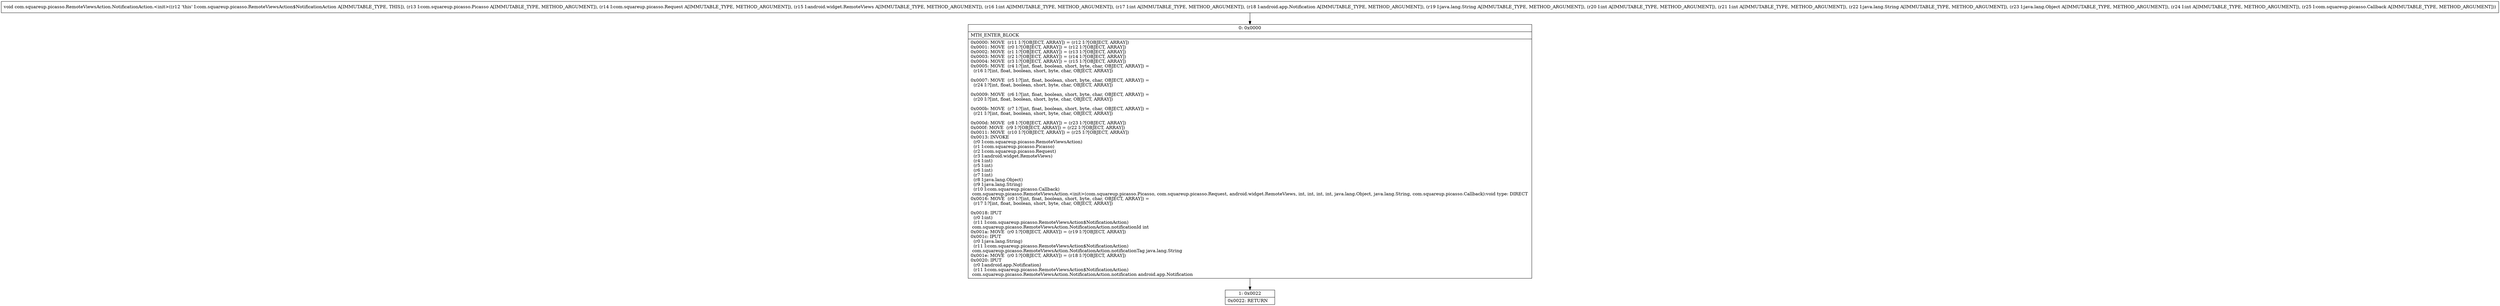 digraph "CFG forcom.squareup.picasso.RemoteViewsAction.NotificationAction.\<init\>(Lcom\/squareup\/picasso\/Picasso;Lcom\/squareup\/picasso\/Request;Landroid\/widget\/RemoteViews;IILandroid\/app\/Notification;Ljava\/lang\/String;IILjava\/lang\/String;Ljava\/lang\/Object;ILcom\/squareup\/picasso\/Callback;)V" {
Node_0 [shape=record,label="{0\:\ 0x0000|MTH_ENTER_BLOCK\l|0x0000: MOVE  (r11 I:?[OBJECT, ARRAY]) = (r12 I:?[OBJECT, ARRAY]) \l0x0001: MOVE  (r0 I:?[OBJECT, ARRAY]) = (r12 I:?[OBJECT, ARRAY]) \l0x0002: MOVE  (r1 I:?[OBJECT, ARRAY]) = (r13 I:?[OBJECT, ARRAY]) \l0x0003: MOVE  (r2 I:?[OBJECT, ARRAY]) = (r14 I:?[OBJECT, ARRAY]) \l0x0004: MOVE  (r3 I:?[OBJECT, ARRAY]) = (r15 I:?[OBJECT, ARRAY]) \l0x0005: MOVE  (r4 I:?[int, float, boolean, short, byte, char, OBJECT, ARRAY]) = \l  (r16 I:?[int, float, boolean, short, byte, char, OBJECT, ARRAY])\l \l0x0007: MOVE  (r5 I:?[int, float, boolean, short, byte, char, OBJECT, ARRAY]) = \l  (r24 I:?[int, float, boolean, short, byte, char, OBJECT, ARRAY])\l \l0x0009: MOVE  (r6 I:?[int, float, boolean, short, byte, char, OBJECT, ARRAY]) = \l  (r20 I:?[int, float, boolean, short, byte, char, OBJECT, ARRAY])\l \l0x000b: MOVE  (r7 I:?[int, float, boolean, short, byte, char, OBJECT, ARRAY]) = \l  (r21 I:?[int, float, boolean, short, byte, char, OBJECT, ARRAY])\l \l0x000d: MOVE  (r8 I:?[OBJECT, ARRAY]) = (r23 I:?[OBJECT, ARRAY]) \l0x000f: MOVE  (r9 I:?[OBJECT, ARRAY]) = (r22 I:?[OBJECT, ARRAY]) \l0x0011: MOVE  (r10 I:?[OBJECT, ARRAY]) = (r25 I:?[OBJECT, ARRAY]) \l0x0013: INVOKE  \l  (r0 I:com.squareup.picasso.RemoteViewsAction)\l  (r1 I:com.squareup.picasso.Picasso)\l  (r2 I:com.squareup.picasso.Request)\l  (r3 I:android.widget.RemoteViews)\l  (r4 I:int)\l  (r5 I:int)\l  (r6 I:int)\l  (r7 I:int)\l  (r8 I:java.lang.Object)\l  (r9 I:java.lang.String)\l  (r10 I:com.squareup.picasso.Callback)\l com.squareup.picasso.RemoteViewsAction.\<init\>(com.squareup.picasso.Picasso, com.squareup.picasso.Request, android.widget.RemoteViews, int, int, int, int, java.lang.Object, java.lang.String, com.squareup.picasso.Callback):void type: DIRECT \l0x0016: MOVE  (r0 I:?[int, float, boolean, short, byte, char, OBJECT, ARRAY]) = \l  (r17 I:?[int, float, boolean, short, byte, char, OBJECT, ARRAY])\l \l0x0018: IPUT  \l  (r0 I:int)\l  (r11 I:com.squareup.picasso.RemoteViewsAction$NotificationAction)\l com.squareup.picasso.RemoteViewsAction.NotificationAction.notificationId int \l0x001a: MOVE  (r0 I:?[OBJECT, ARRAY]) = (r19 I:?[OBJECT, ARRAY]) \l0x001c: IPUT  \l  (r0 I:java.lang.String)\l  (r11 I:com.squareup.picasso.RemoteViewsAction$NotificationAction)\l com.squareup.picasso.RemoteViewsAction.NotificationAction.notificationTag java.lang.String \l0x001e: MOVE  (r0 I:?[OBJECT, ARRAY]) = (r18 I:?[OBJECT, ARRAY]) \l0x0020: IPUT  \l  (r0 I:android.app.Notification)\l  (r11 I:com.squareup.picasso.RemoteViewsAction$NotificationAction)\l com.squareup.picasso.RemoteViewsAction.NotificationAction.notification android.app.Notification \l}"];
Node_1 [shape=record,label="{1\:\ 0x0022|0x0022: RETURN   \l}"];
MethodNode[shape=record,label="{void com.squareup.picasso.RemoteViewsAction.NotificationAction.\<init\>((r12 'this' I:com.squareup.picasso.RemoteViewsAction$NotificationAction A[IMMUTABLE_TYPE, THIS]), (r13 I:com.squareup.picasso.Picasso A[IMMUTABLE_TYPE, METHOD_ARGUMENT]), (r14 I:com.squareup.picasso.Request A[IMMUTABLE_TYPE, METHOD_ARGUMENT]), (r15 I:android.widget.RemoteViews A[IMMUTABLE_TYPE, METHOD_ARGUMENT]), (r16 I:int A[IMMUTABLE_TYPE, METHOD_ARGUMENT]), (r17 I:int A[IMMUTABLE_TYPE, METHOD_ARGUMENT]), (r18 I:android.app.Notification A[IMMUTABLE_TYPE, METHOD_ARGUMENT]), (r19 I:java.lang.String A[IMMUTABLE_TYPE, METHOD_ARGUMENT]), (r20 I:int A[IMMUTABLE_TYPE, METHOD_ARGUMENT]), (r21 I:int A[IMMUTABLE_TYPE, METHOD_ARGUMENT]), (r22 I:java.lang.String A[IMMUTABLE_TYPE, METHOD_ARGUMENT]), (r23 I:java.lang.Object A[IMMUTABLE_TYPE, METHOD_ARGUMENT]), (r24 I:int A[IMMUTABLE_TYPE, METHOD_ARGUMENT]), (r25 I:com.squareup.picasso.Callback A[IMMUTABLE_TYPE, METHOD_ARGUMENT])) }"];
MethodNode -> Node_0;
Node_0 -> Node_1;
}


